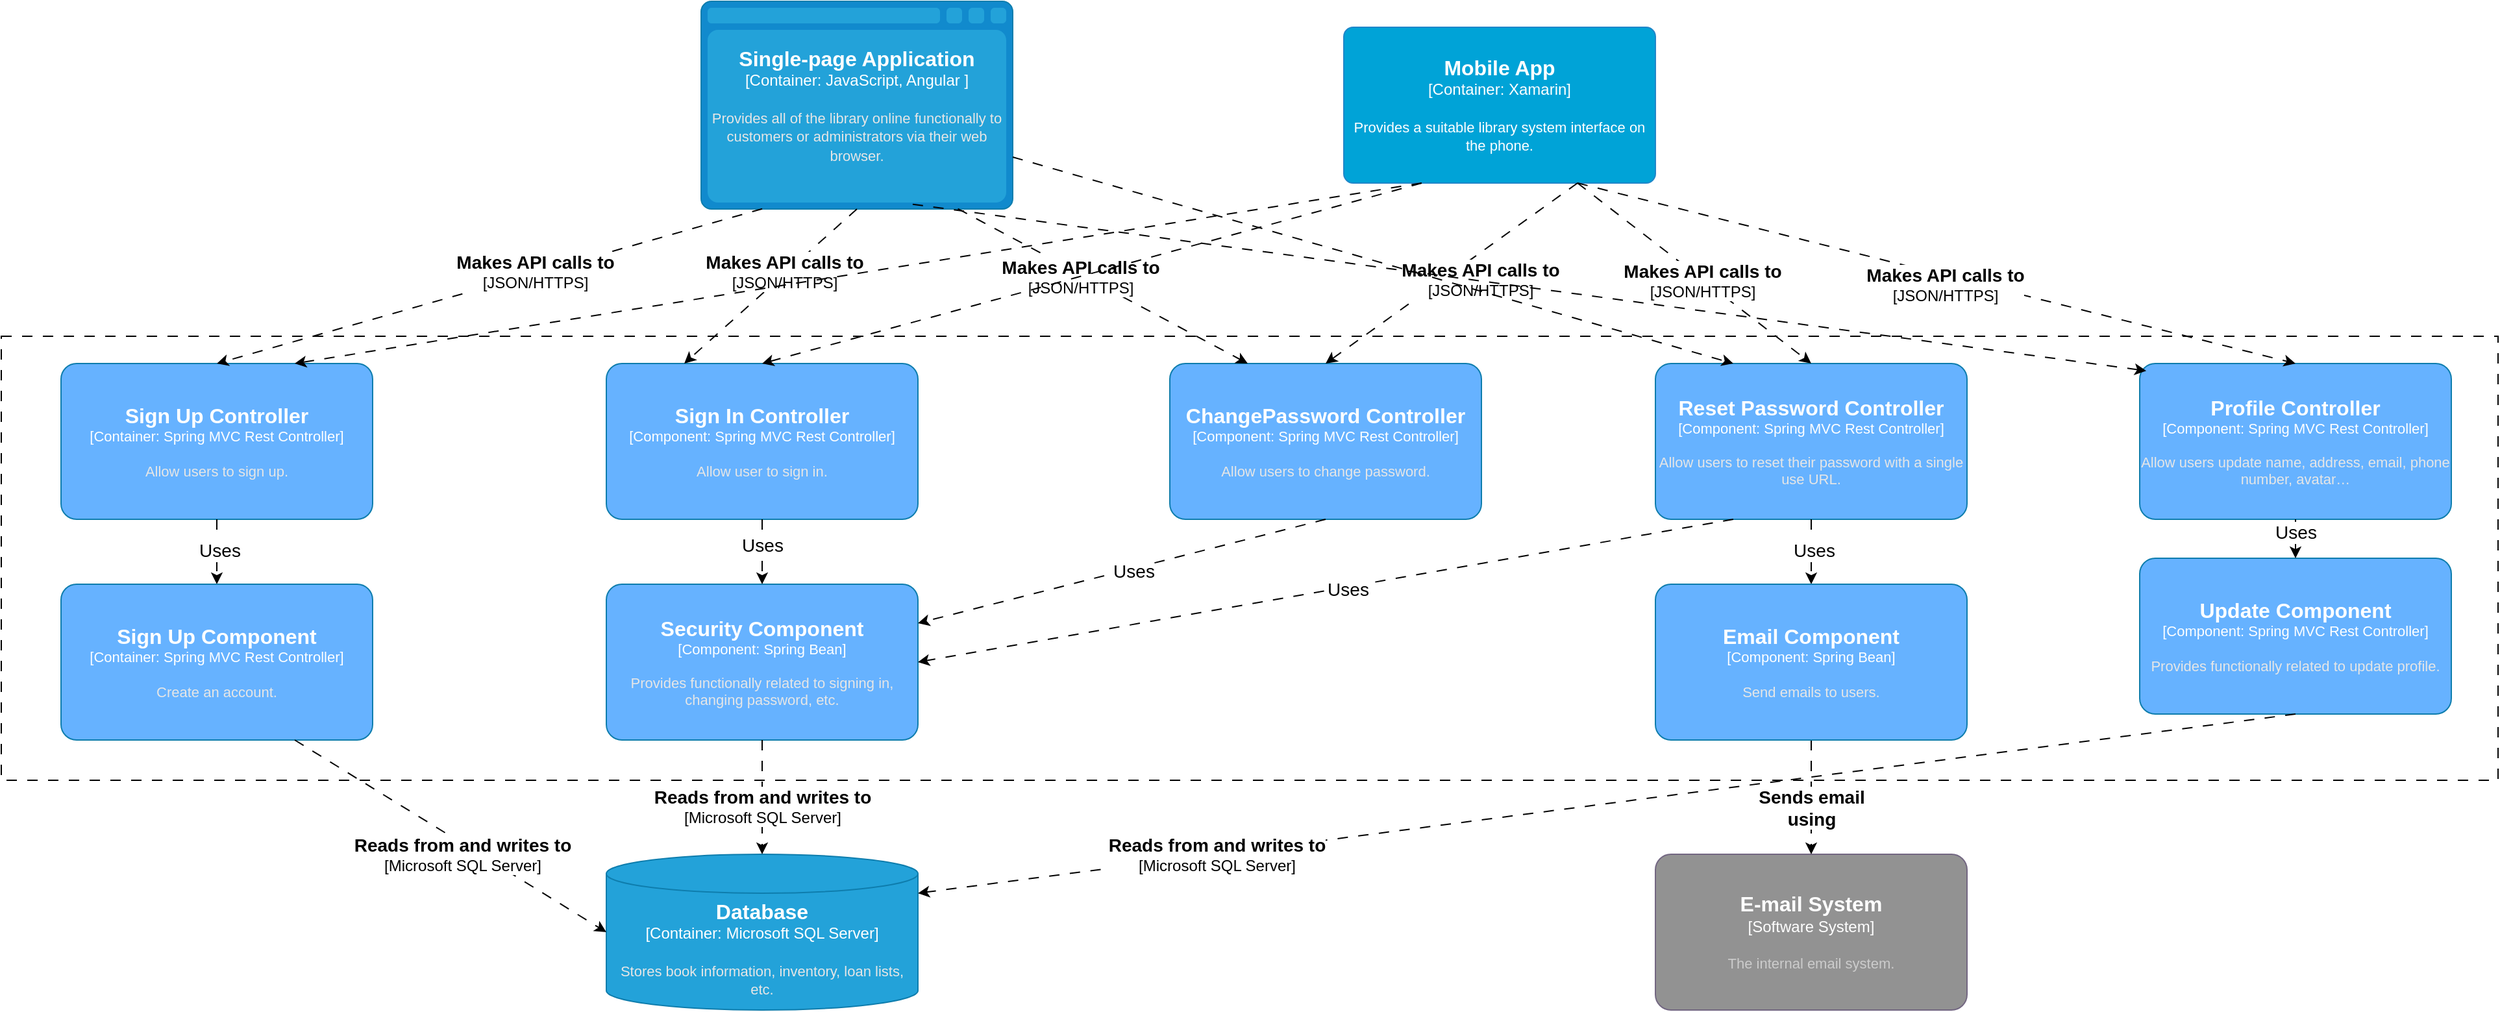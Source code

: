 <mxfile version="28.2.3">
  <diagram name="Trang-1" id="voluP7k5LzKoaPS6_ylx">
    <mxGraphModel dx="2777" dy="687" grid="0" gridSize="10" guides="1" tooltips="1" connect="1" arrows="1" fold="1" page="0" pageScale="1" pageWidth="827" pageHeight="1169" math="0" shadow="0">
      <root>
        <mxCell id="0" />
        <mxCell id="1" parent="0" />
        <object placeholders="1" c4Name="Single-page Application" c4Type="Container" c4Technology="JavaScript, Angular " c4Description="Provides all of the library online functionally to customers or administrators via their web browser." label="&lt;font style=&quot;font-size: 16px&quot;&gt;&lt;b&gt;%c4Name%&lt;/b&gt;&lt;/font&gt;&lt;div&gt;[%c4Type%:&amp;nbsp;%c4Technology%]&lt;/div&gt;&lt;br&gt;&lt;div&gt;&lt;font style=&quot;font-size: 11px&quot;&gt;&lt;font color=&quot;#E6E6E6&quot;&gt;%c4Description%&lt;/font&gt;&lt;/div&gt;" id="6JrDKTPBiihJPNNbZpGh-6">
          <mxCell style="shape=mxgraph.c4.webBrowserContainer2;whiteSpace=wrap;html=1;boundedLbl=1;rounded=0;labelBackgroundColor=none;strokeColor=#118ACD;fillColor=#23A2D9;strokeColor=#118ACD;strokeColor2=#0E7DAD;fontSize=12;fontColor=#ffffff;align=center;metaEdit=1;points=[[0.5,0,0],[1,0.25,0],[1,0.5,0],[1,0.75,0],[0.5,1,0],[0,0.75,0],[0,0.5,0],[0,0.25,0]];resizable=0;allowArrows=1;connectable=1;expand=1;" vertex="1" parent="1">
            <mxGeometry x="-435" y="405" width="240" height="160" as="geometry" />
          </mxCell>
        </object>
        <object placeholders="1" c4Name="Mobile App" c4Type="Container" c4Technology="Xamarin" c4Description="Provides a suitable library system interface on the phone." label="&lt;font style=&quot;font-size: 16px&quot;&gt;&lt;b&gt;%c4Name%&lt;/b&gt;&lt;/font&gt;&lt;div&gt;[%c4Type%: %c4Technology%]&lt;/div&gt;&lt;br&gt;&lt;div&gt;&lt;font style=&quot;font-size: 11px&quot;&gt;%c4Description%&lt;/font&gt;&lt;/div&gt;" id="6JrDKTPBiihJPNNbZpGh-7">
          <mxCell style="rounded=1;whiteSpace=wrap;html=1;labelBackgroundColor=none;fillColor=light-dark(#00a3d7, #176592);fontColor=#ffffff;align=center;arcSize=6;strokeColor=#2086C9;metaEdit=1;resizable=0;points=[[0.25,0,0],[0.5,0,0],[0.75,0,0],[1,0.25,0],[1,0.5,0],[1,0.75,0],[0.75,1,0],[0.5,1,0],[0.25,1,0],[0,0.75,0],[0,0.5,0],[0,0.25,0]];" vertex="1" parent="1">
            <mxGeometry x="60" y="425" width="240" height="120" as="geometry" />
          </mxCell>
        </object>
        <mxCell id="6JrDKTPBiihJPNNbZpGh-9" value="" style="rounded=0;whiteSpace=wrap;html=1;dashed=1;dashPattern=8 8;" vertex="1" parent="1">
          <mxGeometry x="-974" y="663" width="1923" height="342" as="geometry" />
        </mxCell>
        <object placeholders="1" c4Name="Sign Up Controller" c4Type="Container" c4Technology="Spring MVC Rest Controller" c4Description="Allow users to sign up." label="&lt;font style=&quot;font-size: 16px&quot;&gt;&lt;b&gt;%c4Name%&lt;/b&gt;&lt;/font&gt;&lt;div&gt;[%c4Type%: %c4Technology%]&lt;/div&gt;&lt;br&gt;&lt;div&gt;&lt;font style=&quot;font-size: 11px&quot;&gt;&lt;font color=&quot;#E6E6E6&quot;&gt;%c4Description%&lt;/font&gt;&lt;/div&gt;" id="6JrDKTPBiihJPNNbZpGh-8">
          <mxCell style="rounded=1;whiteSpace=wrap;html=1;fontSize=11;labelBackgroundColor=none;fillColor=light-dark(#66B2FF,#1D8AB9);fontColor=#ffffff;align=center;arcSize=10;strokeColor=#0E7DAD;metaEdit=1;resizable=0;points=[[0.25,0,0],[0.5,0,0],[0.75,0,0],[1,0.25,0],[1,0.5,0],[1,0.75,0],[0.75,1,0],[0.5,1,0],[0.25,1,0],[0,0.75,0],[0,0.5,0],[0,0.25,0]];" vertex="1" parent="1">
            <mxGeometry x="-928" y="684" width="240" height="120" as="geometry" />
          </mxCell>
        </object>
        <object placeholders="1" c4Name="Sign In Controller" c4Type="Component" c4Technology="Spring MVC Rest Controller" c4Description="Allow user to sign in." label="&lt;font style=&quot;font-size: 16px&quot;&gt;&lt;b&gt;%c4Name%&lt;/b&gt;&lt;/font&gt;&lt;div&gt;[%c4Type%: %c4Technology%]&lt;/div&gt;&lt;br&gt;&lt;div&gt;&lt;font style=&quot;font-size: 11px&quot;&gt;&lt;font color=&quot;#E6E6E6&quot;&gt;%c4Description%&lt;/font&gt;&lt;/div&gt;" id="6JrDKTPBiihJPNNbZpGh-11">
          <mxCell style="rounded=1;whiteSpace=wrap;html=1;fontSize=11;labelBackgroundColor=none;fillColor=light-dark(#66B2FF,#1D8AB9);fontColor=#ffffff;align=center;arcSize=10;strokeColor=#0E7DAD;metaEdit=1;resizable=0;points=[[0.25,0,0],[0.5,0,0],[0.75,0,0],[1,0.25,0],[1,0.5,0],[1,0.75,0],[0.75,1,0],[0.5,1,0],[0.25,1,0],[0,0.75,0],[0,0.5,0],[0,0.25,0]];" vertex="1" parent="1">
            <mxGeometry x="-508" y="684" width="240" height="120" as="geometry" />
          </mxCell>
        </object>
        <object placeholders="1" c4Name="Security Component" c4Type="Component" c4Technology="Spring Bean" c4Description="Provides functionally related to signing in, changing password, etc." label="&lt;font style=&quot;font-size: 16px&quot;&gt;&lt;b&gt;%c4Name%&lt;/b&gt;&lt;/font&gt;&lt;div&gt;[%c4Type%: %c4Technology%]&lt;/div&gt;&lt;br&gt;&lt;div&gt;&lt;font style=&quot;font-size: 11px&quot;&gt;&lt;font color=&quot;#E6E6E6&quot;&gt;%c4Description%&lt;/font&gt;&lt;/div&gt;" id="6JrDKTPBiihJPNNbZpGh-13">
          <mxCell style="rounded=1;whiteSpace=wrap;html=1;fontSize=11;labelBackgroundColor=none;fillColor=light-dark(#66B2FF,#1D8AB9);fontColor=#ffffff;align=center;arcSize=10;strokeColor=#0E7DAD;metaEdit=1;resizable=0;points=[[0.25,0,0],[0.5,0,0],[0.75,0,0],[1,0.25,0],[1,0.5,0],[1,0.75,0],[0.75,1,0],[0.5,1,0],[0.25,1,0],[0,0.75,0],[0,0.5,0],[0,0.25,0]];" vertex="1" parent="1">
            <mxGeometry x="-508" y="854" width="240" height="120" as="geometry" />
          </mxCell>
        </object>
        <object placeholders="1" c4Name="ChangePassword Controller" c4Type="Component" c4Technology="Spring MVC Rest Controller" c4Description="Allow users to change password." label="&lt;font style=&quot;font-size: 16px&quot;&gt;&lt;b&gt;%c4Name%&lt;/b&gt;&lt;/font&gt;&lt;div&gt;[%c4Type%: %c4Technology%]&lt;/div&gt;&lt;br&gt;&lt;div&gt;&lt;font style=&quot;font-size: 11px&quot;&gt;&lt;font color=&quot;#E6E6E6&quot;&gt;%c4Description%&lt;/font&gt;&lt;/div&gt;" id="6JrDKTPBiihJPNNbZpGh-19">
          <mxCell style="rounded=1;whiteSpace=wrap;html=1;fontSize=11;labelBackgroundColor=none;fillColor=light-dark(#66B2FF,#1D8AB9);fontColor=#ffffff;align=center;arcSize=10;strokeColor=#0E7DAD;metaEdit=1;resizable=0;points=[[0.25,0,0],[0.5,0,0],[0.75,0,0],[1,0.25,0],[1,0.5,0],[1,0.75,0],[0.75,1,0],[0.5,1,0],[0.25,1,0],[0,0.75,0],[0,0.5,0],[0,0.25,0]];" vertex="1" parent="1">
            <mxGeometry x="-74" y="684" width="240" height="120" as="geometry" />
          </mxCell>
        </object>
        <object placeholders="1" c4Name="Database" c4Type="Container" c4Technology="Microsoft SQL Server" c4Description="Stores book information, inventory, loan lists, etc." label="&lt;font style=&quot;font-size: 16px&quot;&gt;&lt;b&gt;%c4Name%&lt;/b&gt;&lt;/font&gt;&lt;div&gt;[%c4Type%:&amp;nbsp;%c4Technology%]&lt;/div&gt;&lt;br&gt;&lt;div&gt;&lt;font style=&quot;font-size: 11px&quot;&gt;&lt;font color=&quot;#E6E6E6&quot;&gt;%c4Description%&lt;/font&gt;&lt;/div&gt;" id="6JrDKTPBiihJPNNbZpGh-22">
          <mxCell style="shape=cylinder3;size=15;whiteSpace=wrap;html=1;boundedLbl=1;rounded=0;labelBackgroundColor=none;fillColor=#23A2D9;fontSize=12;fontColor=#ffffff;align=center;strokeColor=#0E7DAD;metaEdit=1;points=[[0.5,0,0],[1,0.25,0],[1,0.5,0],[1,0.75,0],[0.5,1,0],[0,0.75,0],[0,0.5,0],[0,0.25,0]];resizable=0;" vertex="1" parent="1">
            <mxGeometry x="-508" y="1062" width="240" height="120" as="geometry" />
          </mxCell>
        </object>
        <mxCell id="6JrDKTPBiihJPNNbZpGh-26" value="" style="endArrow=classic;html=1;rounded=0;exitX=0.196;exitY=0.999;exitDx=0;exitDy=0;exitPerimeter=0;entryX=0.5;entryY=0;entryDx=0;entryDy=0;entryPerimeter=0;dashed=1;dashPattern=8 8;" edge="1" parent="1" source="6JrDKTPBiihJPNNbZpGh-6" target="6JrDKTPBiihJPNNbZpGh-8">
          <mxGeometry width="50" height="50" relative="1" as="geometry">
            <mxPoint x="-334" y="595" as="sourcePoint" />
            <mxPoint x="-471" y="743" as="targetPoint" />
          </mxGeometry>
        </mxCell>
        <mxCell id="6JrDKTPBiihJPNNbZpGh-27" value="&lt;span style=&quot;font-size: 14px;&quot;&gt;&lt;b&gt;Makes API calls to&lt;/b&gt;&lt;/span&gt;&lt;br&gt;&lt;div&gt;&lt;font style=&quot;font-size: 12px;&quot;&gt;[JSON/HTTPS]&lt;/font&gt;&lt;/div&gt;" style="edgeLabel;html=1;align=center;verticalAlign=middle;resizable=0;points=[];" vertex="1" connectable="0" parent="6JrDKTPBiihJPNNbZpGh-26">
          <mxGeometry x="-0.164" y="-2" relative="1" as="geometry">
            <mxPoint x="1" as="offset" />
          </mxGeometry>
        </mxCell>
        <mxCell id="6JrDKTPBiihJPNNbZpGh-28" value="" style="endArrow=classic;html=1;rounded=0;exitX=0.5;exitY=1;exitDx=0;exitDy=0;exitPerimeter=0;entryX=0.25;entryY=0;entryDx=0;entryDy=0;entryPerimeter=0;dashed=1;dashPattern=8 8;" edge="1" parent="1" source="6JrDKTPBiihJPNNbZpGh-6" target="6JrDKTPBiihJPNNbZpGh-11">
          <mxGeometry width="50" height="50" relative="1" as="geometry">
            <mxPoint x="-816" y="595" as="sourcePoint" />
            <mxPoint x="-951" y="711" as="targetPoint" />
          </mxGeometry>
        </mxCell>
        <mxCell id="6JrDKTPBiihJPNNbZpGh-29" value="&lt;span style=&quot;font-size: 14px;&quot;&gt;&lt;b&gt;Makes API calls to&lt;/b&gt;&lt;/span&gt;&lt;br&gt;&lt;div&gt;&lt;font style=&quot;font-size: 12px;&quot;&gt;[JSON/HTTPS]&lt;/font&gt;&lt;/div&gt;" style="edgeLabel;html=1;align=center;verticalAlign=middle;resizable=0;points=[];" vertex="1" connectable="0" parent="6JrDKTPBiihJPNNbZpGh-28">
          <mxGeometry x="-0.164" y="-2" relative="1" as="geometry">
            <mxPoint x="1" as="offset" />
          </mxGeometry>
        </mxCell>
        <mxCell id="6JrDKTPBiihJPNNbZpGh-30" value="" style="endArrow=classic;html=1;rounded=0;exitX=0.824;exitY=0.999;exitDx=0;exitDy=0;exitPerimeter=0;entryX=0.25;entryY=0;entryDx=0;entryDy=0;entryPerimeter=0;dashed=1;dashPattern=8 8;" edge="1" parent="1" source="6JrDKTPBiihJPNNbZpGh-6" target="6JrDKTPBiihJPNNbZpGh-19">
          <mxGeometry width="50" height="50" relative="1" as="geometry">
            <mxPoint x="-743" y="595" as="sourcePoint" />
            <mxPoint x="-591" y="711" as="targetPoint" />
          </mxGeometry>
        </mxCell>
        <mxCell id="6JrDKTPBiihJPNNbZpGh-31" value="&lt;span style=&quot;font-size: 14px;&quot;&gt;&lt;b&gt;Makes API calls to&lt;/b&gt;&lt;/span&gt;&lt;br&gt;&lt;div&gt;&lt;font style=&quot;font-size: 12px;&quot;&gt;[JSON/HTTPS]&lt;/font&gt;&lt;/div&gt;" style="edgeLabel;html=1;align=center;verticalAlign=middle;resizable=0;points=[];" vertex="1" connectable="0" parent="6JrDKTPBiihJPNNbZpGh-30">
          <mxGeometry x="-0.164" y="-2" relative="1" as="geometry">
            <mxPoint x="1" as="offset" />
          </mxGeometry>
        </mxCell>
        <mxCell id="6JrDKTPBiihJPNNbZpGh-32" value="" style="endArrow=classic;html=1;rounded=0;exitX=0.25;exitY=1;exitDx=0;exitDy=0;exitPerimeter=0;entryX=0.75;entryY=0;entryDx=0;entryDy=0;entryPerimeter=0;dashed=1;dashPattern=8 8;" edge="1" parent="1" source="6JrDKTPBiihJPNNbZpGh-7" target="6JrDKTPBiihJPNNbZpGh-8">
          <mxGeometry width="50" height="50" relative="1" as="geometry">
            <mxPoint x="-613" y="838" as="sourcePoint" />
            <mxPoint x="-563" y="788" as="targetPoint" />
          </mxGeometry>
        </mxCell>
        <mxCell id="6JrDKTPBiihJPNNbZpGh-33" value="" style="endArrow=classic;html=1;rounded=0;exitX=0.25;exitY=1;exitDx=0;exitDy=0;exitPerimeter=0;entryX=0.5;entryY=0;entryDx=0;entryDy=0;entryPerimeter=0;dashed=1;dashPattern=8 8;" edge="1" parent="1" source="6JrDKTPBiihJPNNbZpGh-7" target="6JrDKTPBiihJPNNbZpGh-11">
          <mxGeometry width="50" height="50" relative="1" as="geometry">
            <mxPoint x="-334" y="555" as="sourcePoint" />
            <mxPoint x="-891" y="711" as="targetPoint" />
          </mxGeometry>
        </mxCell>
        <mxCell id="6JrDKTPBiihJPNNbZpGh-36" value="" style="endArrow=classic;html=1;rounded=0;exitX=0.75;exitY=1;exitDx=0;exitDy=0;exitPerimeter=0;entryX=0.5;entryY=0;entryDx=0;entryDy=0;entryPerimeter=0;dashed=1;dashPattern=8 8;" edge="1" parent="1" source="6JrDKTPBiihJPNNbZpGh-7" target="6JrDKTPBiihJPNNbZpGh-19">
          <mxGeometry width="50" height="50" relative="1" as="geometry">
            <mxPoint x="-43" y="632" as="sourcePoint" />
            <mxPoint x="-180" y="780" as="targetPoint" />
          </mxGeometry>
        </mxCell>
        <mxCell id="6JrDKTPBiihJPNNbZpGh-37" value="&lt;span style=&quot;font-size: 14px;&quot;&gt;&lt;b&gt;Makes API calls to&lt;/b&gt;&lt;/span&gt;&lt;br&gt;&lt;div&gt;&lt;font style=&quot;font-size: 12px;&quot;&gt;[JSON/HTTPS]&lt;/font&gt;&lt;/div&gt;" style="edgeLabel;html=1;align=center;verticalAlign=middle;resizable=0;points=[];" vertex="1" connectable="0" parent="6JrDKTPBiihJPNNbZpGh-36">
          <mxGeometry x="-0.164" y="-2" relative="1" as="geometry">
            <mxPoint x="7" y="17" as="offset" />
          </mxGeometry>
        </mxCell>
        <mxCell id="6JrDKTPBiihJPNNbZpGh-38" value="" style="endArrow=classic;html=1;rounded=0;exitX=0.5;exitY=1;exitDx=0;exitDy=0;exitPerimeter=0;entryX=0.5;entryY=0;entryDx=0;entryDy=0;entryPerimeter=0;dashed=1;dashPattern=8 8;" edge="1" parent="1" source="6JrDKTPBiihJPNNbZpGh-8">
          <mxGeometry width="50" height="50" relative="1" as="geometry">
            <mxPoint x="-605" y="867" as="sourcePoint" />
            <mxPoint x="-808" y="854" as="targetPoint" />
          </mxGeometry>
        </mxCell>
        <mxCell id="6JrDKTPBiihJPNNbZpGh-39" value="&lt;font style=&quot;font-size: 14px;&quot;&gt;Uses&lt;/font&gt;" style="edgeLabel;html=1;align=center;verticalAlign=middle;resizable=0;points=[];" vertex="1" connectable="0" parent="6JrDKTPBiihJPNNbZpGh-38">
          <mxGeometry x="-0.052" y="2" relative="1" as="geometry">
            <mxPoint as="offset" />
          </mxGeometry>
        </mxCell>
        <mxCell id="6JrDKTPBiihJPNNbZpGh-40" value="" style="endArrow=classic;html=1;rounded=0;exitX=0.5;exitY=1;exitDx=0;exitDy=0;exitPerimeter=0;entryX=0.5;entryY=0;entryDx=0;entryDy=0;entryPerimeter=0;dashed=1;dashPattern=8 8;" edge="1" parent="1" source="6JrDKTPBiihJPNNbZpGh-11" target="6JrDKTPBiihJPNNbZpGh-13">
          <mxGeometry width="50" height="50" relative="1" as="geometry">
            <mxPoint x="-798" y="814" as="sourcePoint" />
            <mxPoint x="-798" y="879" as="targetPoint" />
          </mxGeometry>
        </mxCell>
        <mxCell id="6JrDKTPBiihJPNNbZpGh-41" value="&lt;font style=&quot;font-size: 14px;&quot;&gt;Uses&lt;/font&gt;" style="edgeLabel;html=1;align=center;verticalAlign=middle;resizable=0;points=[];" vertex="1" connectable="0" parent="6JrDKTPBiihJPNNbZpGh-40">
          <mxGeometry x="-0.052" y="2" relative="1" as="geometry">
            <mxPoint x="-2" y="-4" as="offset" />
          </mxGeometry>
        </mxCell>
        <mxCell id="6JrDKTPBiihJPNNbZpGh-42" value="" style="endArrow=classic;html=1;rounded=0;exitX=0.5;exitY=1;exitDx=0;exitDy=0;exitPerimeter=0;dashed=1;dashPattern=8 8;entryX=1;entryY=0.25;entryDx=0;entryDy=0;entryPerimeter=0;" edge="1" parent="1" source="6JrDKTPBiihJPNNbZpGh-19" target="6JrDKTPBiihJPNNbZpGh-13">
          <mxGeometry width="50" height="50" relative="1" as="geometry">
            <mxPoint x="45.41" y="804" as="sourcePoint" />
            <mxPoint x="-235" y="873" as="targetPoint" />
          </mxGeometry>
        </mxCell>
        <mxCell id="6JrDKTPBiihJPNNbZpGh-43" value="&lt;font style=&quot;font-size: 14px;&quot;&gt;Uses&lt;/font&gt;" style="edgeLabel;html=1;align=center;verticalAlign=middle;resizable=0;points=[];" vertex="1" connectable="0" parent="6JrDKTPBiihJPNNbZpGh-42">
          <mxGeometry x="-0.052" y="2" relative="1" as="geometry">
            <mxPoint as="offset" />
          </mxGeometry>
        </mxCell>
        <mxCell id="6JrDKTPBiihJPNNbZpGh-52" value="" style="endArrow=classic;html=1;rounded=0;exitX=0.5;exitY=1;exitDx=0;exitDy=0;exitPerimeter=0;entryX=0.5;entryY=0;entryDx=0;entryDy=0;entryPerimeter=0;dashed=1;dashPattern=8 8;" edge="1" parent="1" source="6JrDKTPBiihJPNNbZpGh-13" target="6JrDKTPBiihJPNNbZpGh-22">
          <mxGeometry width="50" height="50" relative="1" as="geometry">
            <mxPoint x="12" y="1051" as="sourcePoint" />
            <mxPoint x="-306" y="1051" as="targetPoint" />
          </mxGeometry>
        </mxCell>
        <mxCell id="6JrDKTPBiihJPNNbZpGh-53" value="&lt;span style=&quot;font-size: 14px;&quot;&gt;&lt;b&gt;Reads from and writes to&lt;/b&gt;&lt;/span&gt;&lt;div&gt;&lt;div&gt;&lt;font style=&quot;font-size: 12px;&quot;&gt;[Microsoft SQL Server]&lt;/font&gt;&lt;/div&gt;&lt;/div&gt;" style="edgeLabel;html=1;align=center;verticalAlign=middle;resizable=0;points=[];" vertex="1" connectable="0" parent="6JrDKTPBiihJPNNbZpGh-52">
          <mxGeometry x="-0.164" y="-2" relative="1" as="geometry">
            <mxPoint x="2" y="14" as="offset" />
          </mxGeometry>
        </mxCell>
        <object placeholders="1" c4Name="Profile Controller" c4Type="Component" c4Technology="Spring MVC Rest Controller" c4Description="Allow users update name, address, email, phone number, avatar…" label="&lt;font style=&quot;font-size: 16px&quot;&gt;&lt;b&gt;%c4Name%&lt;/b&gt;&lt;/font&gt;&lt;div&gt;[%c4Type%: %c4Technology%]&lt;/div&gt;&lt;br&gt;&lt;div&gt;&lt;font style=&quot;font-size: 11px&quot;&gt;&lt;font color=&quot;#E6E6E6&quot;&gt;%c4Description%&lt;/font&gt;&lt;/div&gt;" id="6JrDKTPBiihJPNNbZpGh-69">
          <mxCell style="rounded=1;whiteSpace=wrap;html=1;fontSize=11;labelBackgroundColor=none;fillColor=light-dark(#66B2FF,#1D8AB9);fontColor=#ffffff;align=center;arcSize=10;strokeColor=#0E7DAD;metaEdit=1;resizable=0;points=[[0.25,0,0],[0.5,0,0],[0.75,0,0],[1,0.25,0],[1,0.5,0],[1,0.75,0],[0.75,1,0],[0.5,1,0],[0.25,1,0],[0,0.75,0],[0,0.5,0],[0,0.25,0]];" vertex="1" parent="1">
            <mxGeometry x="673" y="684" width="240" height="120" as="geometry" />
          </mxCell>
        </object>
        <object placeholders="1" c4Name="E-mail System" c4Type="Software System" c4Description="The internal email system." label="&lt;font style=&quot;font-size: 16px&quot;&gt;&lt;b&gt;%c4Name%&lt;/b&gt;&lt;/font&gt;&lt;div&gt;[%c4Type%]&lt;/div&gt;&lt;br&gt;&lt;div&gt;&lt;font style=&quot;font-size: 11px&quot;&gt;&lt;font color=&quot;#cccccc&quot;&gt;%c4Description%&lt;/font&gt;&lt;/div&gt;" id="6JrDKTPBiihJPNNbZpGh-74">
          <mxCell style="rounded=1;whiteSpace=wrap;html=1;labelBackgroundColor=none;fillColor=light-dark(#929292, #7e7787);fontColor=#ffffff;align=center;arcSize=10;strokeColor=#736782;metaEdit=1;resizable=0;points=[[0.25,0,0],[0.5,0,0],[0.75,0,0],[1,0.25,0],[1,0.5,0],[1,0.75,0],[0.75,1,0],[0.5,1,0],[0.25,1,0],[0,0.75,0],[0,0.5,0],[0,0.25,0]];" vertex="1" parent="1">
            <mxGeometry x="300" y="1062" width="240" height="120" as="geometry" />
          </mxCell>
        </object>
        <mxCell id="6JrDKTPBiihJPNNbZpGh-75" value="" style="endArrow=classic;html=1;rounded=0;exitX=0.5;exitY=1;exitDx=0;exitDy=0;exitPerimeter=0;entryX=0.5;entryY=0;entryDx=0;entryDy=0;entryPerimeter=0;dashed=1;dashPattern=8 8;" edge="1" parent="1" source="6JrDKTPBiihJPNNbZpGh-88" target="6JrDKTPBiihJPNNbZpGh-74">
          <mxGeometry width="50" height="50" relative="1" as="geometry">
            <mxPoint x="-808" y="974" as="sourcePoint" />
            <mxPoint x="94" y="1143" as="targetPoint" />
          </mxGeometry>
        </mxCell>
        <mxCell id="6JrDKTPBiihJPNNbZpGh-76" value="&lt;span style=&quot;font-size: 14px;&quot;&gt;&lt;b&gt;Sends email&lt;/b&gt;&lt;/span&gt;&lt;div&gt;&lt;span style=&quot;font-size: 14px;&quot;&gt;&lt;b&gt;using&lt;/b&gt;&lt;/span&gt;&lt;/div&gt;" style="edgeLabel;html=1;align=center;verticalAlign=middle;resizable=0;points=[];" vertex="1" connectable="0" parent="6JrDKTPBiihJPNNbZpGh-75">
          <mxGeometry x="-0.294" y="1" relative="1" as="geometry">
            <mxPoint x="-1" y="21" as="offset" />
          </mxGeometry>
        </mxCell>
        <object placeholders="1" c4Name="Update Component" c4Type="Component" c4Technology="Spring MVC Rest Controller" c4Description="Provides functionally related to update profile." label="&lt;font style=&quot;font-size: 16px&quot;&gt;&lt;b&gt;%c4Name%&lt;/b&gt;&lt;/font&gt;&lt;div&gt;[%c4Type%: %c4Technology%]&lt;/div&gt;&lt;br&gt;&lt;div&gt;&lt;font style=&quot;font-size: 11px&quot;&gt;&lt;font color=&quot;#E6E6E6&quot;&gt;%c4Description%&lt;/font&gt;&lt;/div&gt;" id="6JrDKTPBiihJPNNbZpGh-77">
          <mxCell style="rounded=1;whiteSpace=wrap;html=1;fontSize=11;labelBackgroundColor=none;fillColor=light-dark(#66B2FF,#1D8AB9);fontColor=#ffffff;align=center;arcSize=10;strokeColor=#0E7DAD;metaEdit=1;resizable=0;points=[[0.25,0,0],[0.5,0,0],[0.75,0,0],[1,0.25,0],[1,0.5,0],[1,0.75,0],[0.75,1,0],[0.5,1,0],[0.25,1,0],[0,0.75,0],[0,0.5,0],[0,0.25,0]];" vertex="1" parent="1">
            <mxGeometry x="673" y="834" width="240" height="120" as="geometry" />
          </mxCell>
        </object>
        <mxCell id="6JrDKTPBiihJPNNbZpGh-78" value="" style="endArrow=classic;html=1;rounded=0;exitX=0.5;exitY=1;exitDx=0;exitDy=0;exitPerimeter=0;entryX=0.5;entryY=0;entryDx=0;entryDy=0;entryPerimeter=0;dashed=1;dashPattern=8 8;" edge="1" parent="1" source="6JrDKTPBiihJPNNbZpGh-69" target="6JrDKTPBiihJPNNbZpGh-77">
          <mxGeometry width="50" height="50" relative="1" as="geometry">
            <mxPoint x="-65" y="814" as="sourcePoint" />
            <mxPoint x="-65" y="864" as="targetPoint" />
          </mxGeometry>
        </mxCell>
        <mxCell id="6JrDKTPBiihJPNNbZpGh-79" value="&lt;font style=&quot;font-size: 14px;&quot;&gt;Uses&lt;/font&gt;" style="edgeLabel;html=1;align=center;verticalAlign=middle;resizable=0;points=[];" vertex="1" connectable="0" parent="6JrDKTPBiihJPNNbZpGh-78">
          <mxGeometry x="-0.052" y="2" relative="1" as="geometry">
            <mxPoint x="-2" y="-4" as="offset" />
          </mxGeometry>
        </mxCell>
        <mxCell id="6JrDKTPBiihJPNNbZpGh-80" value="" style="endArrow=classic;html=1;rounded=0;exitX=0.5;exitY=1;exitDx=0;exitDy=0;exitPerimeter=0;entryX=1;entryY=0.25;entryDx=0;entryDy=0;entryPerimeter=0;dashed=1;dashPattern=8 8;" edge="1" parent="1" source="6JrDKTPBiihJPNNbZpGh-77" target="6JrDKTPBiihJPNNbZpGh-22">
          <mxGeometry width="50" height="50" relative="1" as="geometry">
            <mxPoint x="-378" y="984" as="sourcePoint" />
            <mxPoint x="-378" y="1072" as="targetPoint" />
          </mxGeometry>
        </mxCell>
        <mxCell id="6JrDKTPBiihJPNNbZpGh-81" value="&lt;span style=&quot;font-size: 14px;&quot;&gt;&lt;b&gt;Reads from and writes to&lt;/b&gt;&lt;/span&gt;&lt;div&gt;&lt;div&gt;&lt;font style=&quot;font-size: 12px;&quot;&gt;[Microsoft SQL Server]&lt;/font&gt;&lt;/div&gt;&lt;/div&gt;" style="edgeLabel;html=1;align=center;verticalAlign=middle;resizable=0;points=[];" vertex="1" connectable="0" parent="6JrDKTPBiihJPNNbZpGh-80">
          <mxGeometry x="-0.164" y="-2" relative="1" as="geometry">
            <mxPoint x="-388" y="52" as="offset" />
          </mxGeometry>
        </mxCell>
        <object placeholders="1" c4Name="Reset Password Controller" c4Type="Component" c4Technology="Spring MVC Rest Controller" c4Description="Allow users to reset their password with a single use URL." label="&lt;font style=&quot;font-size: 16px&quot;&gt;&lt;b&gt;%c4Name%&lt;/b&gt;&lt;/font&gt;&lt;div&gt;[%c4Type%: %c4Technology%]&lt;/div&gt;&lt;br&gt;&lt;div&gt;&lt;font style=&quot;font-size: 11px&quot;&gt;&lt;font color=&quot;#E6E6E6&quot;&gt;%c4Description%&lt;/font&gt;&lt;/div&gt;" id="6JrDKTPBiihJPNNbZpGh-83">
          <mxCell style="rounded=1;whiteSpace=wrap;html=1;fontSize=11;labelBackgroundColor=none;fillColor=light-dark(#66B2FF,#1D8AB9);fontColor=#ffffff;align=center;arcSize=10;strokeColor=#0E7DAD;metaEdit=1;resizable=0;points=[[0.25,0,0],[0.5,0,0],[0.75,0,0],[1,0.25,0],[1,0.5,0],[1,0.75,0],[0.75,1,0],[0.5,1,0],[0.25,1,0],[0,0.75,0],[0,0.5,0],[0,0.25,0]];" vertex="1" parent="1">
            <mxGeometry x="300" y="684" width="240" height="120" as="geometry" />
          </mxCell>
        </object>
        <mxCell id="6JrDKTPBiihJPNNbZpGh-84" value="" style="endArrow=classic;html=1;rounded=0;exitX=0.25;exitY=1;exitDx=0;exitDy=0;exitPerimeter=0;dashed=1;dashPattern=8 8;entryX=1;entryY=0.5;entryDx=0;entryDy=0;entryPerimeter=0;" edge="1" parent="1" source="6JrDKTPBiihJPNNbZpGh-83" target="6JrDKTPBiihJPNNbZpGh-13">
          <mxGeometry width="50" height="50" relative="1" as="geometry">
            <mxPoint x="56" y="814" as="sourcePoint" />
            <mxPoint x="-258" y="894" as="targetPoint" />
          </mxGeometry>
        </mxCell>
        <mxCell id="6JrDKTPBiihJPNNbZpGh-85" value="&lt;font style=&quot;font-size: 14px;&quot;&gt;Uses&lt;/font&gt;" style="edgeLabel;html=1;align=center;verticalAlign=middle;resizable=0;points=[];" vertex="1" connectable="0" parent="6JrDKTPBiihJPNNbZpGh-84">
          <mxGeometry x="-0.052" y="2" relative="1" as="geometry">
            <mxPoint as="offset" />
          </mxGeometry>
        </mxCell>
        <mxCell id="6JrDKTPBiihJPNNbZpGh-86" value="" style="endArrow=classic;html=1;rounded=0;exitX=0.5;exitY=1;exitDx=0;exitDy=0;exitPerimeter=0;dashed=1;dashPattern=8 8;entryX=0.5;entryY=0;entryDx=0;entryDy=0;entryPerimeter=0;" edge="1" parent="1" source="6JrDKTPBiihJPNNbZpGh-83" target="6JrDKTPBiihJPNNbZpGh-88">
          <mxGeometry width="50" height="50" relative="1" as="geometry">
            <mxPoint x="430" y="814" as="sourcePoint" />
            <mxPoint x="-258" y="924" as="targetPoint" />
          </mxGeometry>
        </mxCell>
        <mxCell id="6JrDKTPBiihJPNNbZpGh-87" value="&lt;font style=&quot;font-size: 14px;&quot;&gt;Uses&lt;/font&gt;" style="edgeLabel;html=1;align=center;verticalAlign=middle;resizable=0;points=[];" vertex="1" connectable="0" parent="6JrDKTPBiihJPNNbZpGh-86">
          <mxGeometry x="-0.052" y="2" relative="1" as="geometry">
            <mxPoint as="offset" />
          </mxGeometry>
        </mxCell>
        <object placeholders="1" c4Name="Email Component" c4Type="Component" c4Technology="Spring Bean" c4Description="Send emails to users." label="&lt;font style=&quot;font-size: 16px&quot;&gt;&lt;b&gt;%c4Name%&lt;/b&gt;&lt;/font&gt;&lt;div&gt;[%c4Type%: %c4Technology%]&lt;/div&gt;&lt;br&gt;&lt;div&gt;&lt;font style=&quot;font-size: 11px&quot;&gt;&lt;font color=&quot;#E6E6E6&quot;&gt;%c4Description%&lt;/font&gt;&lt;/div&gt;" id="6JrDKTPBiihJPNNbZpGh-88">
          <mxCell style="rounded=1;whiteSpace=wrap;html=1;fontSize=11;labelBackgroundColor=none;fillColor=light-dark(#66B2FF,#1D8AB9);fontColor=#ffffff;align=center;arcSize=10;strokeColor=#0E7DAD;metaEdit=1;resizable=0;points=[[0.25,0,0],[0.5,0,0],[0.75,0,0],[1,0.25,0],[1,0.5,0],[1,0.75,0],[0.75,1,0],[0.5,1,0],[0.25,1,0],[0,0.75,0],[0,0.5,0],[0,0.25,0]];" vertex="1" parent="1">
            <mxGeometry x="300" y="854" width="240" height="120" as="geometry" />
          </mxCell>
        </object>
        <object placeholders="1" c4Name="Sign Up Component" c4Type="Container" c4Technology="Spring MVC Rest Controller" c4Description="Create an account." label="&lt;font style=&quot;font-size: 16px&quot;&gt;&lt;b&gt;%c4Name%&lt;/b&gt;&lt;/font&gt;&lt;div&gt;[%c4Type%: %c4Technology%]&lt;/div&gt;&lt;br&gt;&lt;div&gt;&lt;font style=&quot;font-size: 11px&quot;&gt;&lt;font color=&quot;#E6E6E6&quot;&gt;%c4Description%&lt;/font&gt;&lt;/div&gt;" id="6JrDKTPBiihJPNNbZpGh-89">
          <mxCell style="rounded=1;whiteSpace=wrap;html=1;fontSize=11;labelBackgroundColor=none;fillColor=light-dark(#66B2FF,#1D8AB9);fontColor=#ffffff;align=center;arcSize=10;strokeColor=#0E7DAD;metaEdit=1;resizable=0;points=[[0.25,0,0],[0.5,0,0],[0.75,0,0],[1,0.25,0],[1,0.5,0],[1,0.75,0],[0.75,1,0],[0.5,1,0],[0.25,1,0],[0,0.75,0],[0,0.5,0],[0,0.25,0]];" vertex="1" parent="1">
            <mxGeometry x="-928" y="854" width="240" height="120" as="geometry" />
          </mxCell>
        </object>
        <mxCell id="6JrDKTPBiihJPNNbZpGh-90" value="" style="endArrow=classic;html=1;rounded=0;exitX=0.75;exitY=1;exitDx=0;exitDy=0;exitPerimeter=0;entryX=0;entryY=0.5;entryDx=0;entryDy=0;entryPerimeter=0;dashed=1;dashPattern=8 8;" edge="1" parent="1" source="6JrDKTPBiihJPNNbZpGh-89" target="6JrDKTPBiihJPNNbZpGh-22">
          <mxGeometry width="50" height="50" relative="1" as="geometry">
            <mxPoint x="803" y="964" as="sourcePoint" />
            <mxPoint x="-258" y="1102" as="targetPoint" />
          </mxGeometry>
        </mxCell>
        <mxCell id="6JrDKTPBiihJPNNbZpGh-91" value="&lt;span style=&quot;font-size: 14px;&quot;&gt;&lt;b&gt;Reads from and writes to&lt;/b&gt;&lt;/span&gt;&lt;div&gt;&lt;div&gt;&lt;font style=&quot;font-size: 12px;&quot;&gt;[Microsoft SQL Server]&lt;/font&gt;&lt;/div&gt;&lt;/div&gt;" style="edgeLabel;html=1;align=center;verticalAlign=middle;resizable=0;points=[];" vertex="1" connectable="0" parent="6JrDKTPBiihJPNNbZpGh-90">
          <mxGeometry x="-0.164" y="-2" relative="1" as="geometry">
            <mxPoint x="29" y="24" as="offset" />
          </mxGeometry>
        </mxCell>
        <mxCell id="6JrDKTPBiihJPNNbZpGh-92" value="" style="endArrow=classic;html=1;rounded=0;exitX=0.75;exitY=1;exitDx=0;exitDy=0;exitPerimeter=0;entryX=0.5;entryY=0;entryDx=0;entryDy=0;entryPerimeter=0;dashed=1;dashPattern=8 8;" edge="1" parent="1" source="6JrDKTPBiihJPNNbZpGh-7" target="6JrDKTPBiihJPNNbZpGh-83">
          <mxGeometry width="50" height="50" relative="1" as="geometry">
            <mxPoint x="250" y="555" as="sourcePoint" />
            <mxPoint x="56" y="694" as="targetPoint" />
          </mxGeometry>
        </mxCell>
        <mxCell id="6JrDKTPBiihJPNNbZpGh-93" value="&lt;span style=&quot;font-size: 14px;&quot;&gt;&lt;b&gt;Makes API calls to&lt;/b&gt;&lt;/span&gt;&lt;br&gt;&lt;div&gt;&lt;font style=&quot;font-size: 12px;&quot;&gt;[JSON/HTTPS]&lt;/font&gt;&lt;/div&gt;" style="edgeLabel;html=1;align=center;verticalAlign=middle;resizable=0;points=[];" vertex="1" connectable="0" parent="6JrDKTPBiihJPNNbZpGh-92">
          <mxGeometry x="-0.164" y="-2" relative="1" as="geometry">
            <mxPoint x="22" y="15" as="offset" />
          </mxGeometry>
        </mxCell>
        <mxCell id="6JrDKTPBiihJPNNbZpGh-94" value="" style="endArrow=classic;html=1;rounded=0;exitX=0.75;exitY=1;exitDx=0;exitDy=0;exitPerimeter=0;entryX=0.5;entryY=0;entryDx=0;entryDy=0;entryPerimeter=0;dashed=1;dashPattern=8 8;" edge="1" parent="1" source="6JrDKTPBiihJPNNbZpGh-7" target="6JrDKTPBiihJPNNbZpGh-69">
          <mxGeometry width="50" height="50" relative="1" as="geometry">
            <mxPoint x="250" y="555" as="sourcePoint" />
            <mxPoint x="430" y="694" as="targetPoint" />
          </mxGeometry>
        </mxCell>
        <mxCell id="6JrDKTPBiihJPNNbZpGh-95" value="&lt;span style=&quot;font-size: 14px;&quot;&gt;&lt;b&gt;Makes API calls to&lt;/b&gt;&lt;/span&gt;&lt;br&gt;&lt;div&gt;&lt;font style=&quot;font-size: 12px;&quot;&gt;[JSON/HTTPS]&lt;/font&gt;&lt;/div&gt;" style="edgeLabel;html=1;align=center;verticalAlign=middle;resizable=0;points=[];" vertex="1" connectable="0" parent="6JrDKTPBiihJPNNbZpGh-94">
          <mxGeometry x="-0.164" y="-2" relative="1" as="geometry">
            <mxPoint x="52" y="18" as="offset" />
          </mxGeometry>
        </mxCell>
        <mxCell id="6JrDKTPBiihJPNNbZpGh-96" value="" style="endArrow=classic;html=1;rounded=0;exitX=1;exitY=0.75;exitDx=0;exitDy=0;exitPerimeter=0;entryX=0.25;entryY=0;entryDx=0;entryDy=0;entryPerimeter=0;dashed=1;dashPattern=8 8;" edge="1" parent="1" source="6JrDKTPBiihJPNNbZpGh-6" target="6JrDKTPBiihJPNNbZpGh-83">
          <mxGeometry width="50" height="50" relative="1" as="geometry">
            <mxPoint x="-207" y="915" as="sourcePoint" />
            <mxPoint x="366" y="690" as="targetPoint" />
          </mxGeometry>
        </mxCell>
        <mxCell id="6JrDKTPBiihJPNNbZpGh-97" value="" style="endArrow=classic;html=1;rounded=0;exitX=0.679;exitY=0.977;exitDx=0;exitDy=0;exitPerimeter=0;entryX=0.021;entryY=0.047;entryDx=0;entryDy=0;entryPerimeter=0;dashed=1;dashPattern=8 8;" edge="1" parent="1" source="6JrDKTPBiihJPNNbZpGh-6" target="6JrDKTPBiihJPNNbZpGh-69">
          <mxGeometry width="50" height="50" relative="1" as="geometry">
            <mxPoint x="-185" y="535" as="sourcePoint" />
            <mxPoint x="370" y="694" as="targetPoint" />
          </mxGeometry>
        </mxCell>
      </root>
    </mxGraphModel>
  </diagram>
</mxfile>
